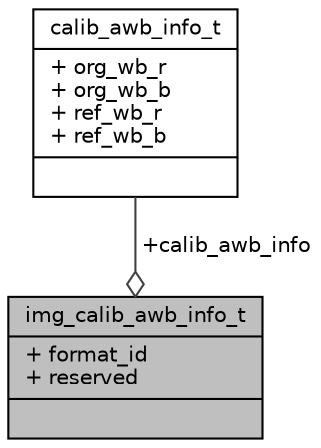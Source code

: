 digraph "img_calib_awb_info_t"
{
 // INTERACTIVE_SVG=YES
 // LATEX_PDF_SIZE
  bgcolor="transparent";
  edge [fontname="Helvetica",fontsize="10",labelfontname="Helvetica",labelfontsize="10"];
  node [fontname="Helvetica",fontsize="10",shape=record];
  Node1 [label="{img_calib_awb_info_t\n|+ format_id\l+ reserved\l|}",height=0.2,width=0.4,color="black", fillcolor="grey75", style="filled", fontcolor="black",tooltip=" "];
  Node2 -> Node1 [color="grey25",fontsize="10",style="solid",label=" +calib_awb_info" ,arrowhead="odiamond",fontname="Helvetica"];
  Node2 [label="{calib_awb_info_t\n|+ org_wb_r\l+ org_wb_b\l+ ref_wb_r\l+ ref_wb_b\l|}",height=0.2,width=0.4,color="black",URL="$d9/d43/structcalib__awb__info__t.html",tooltip=" "];
}
